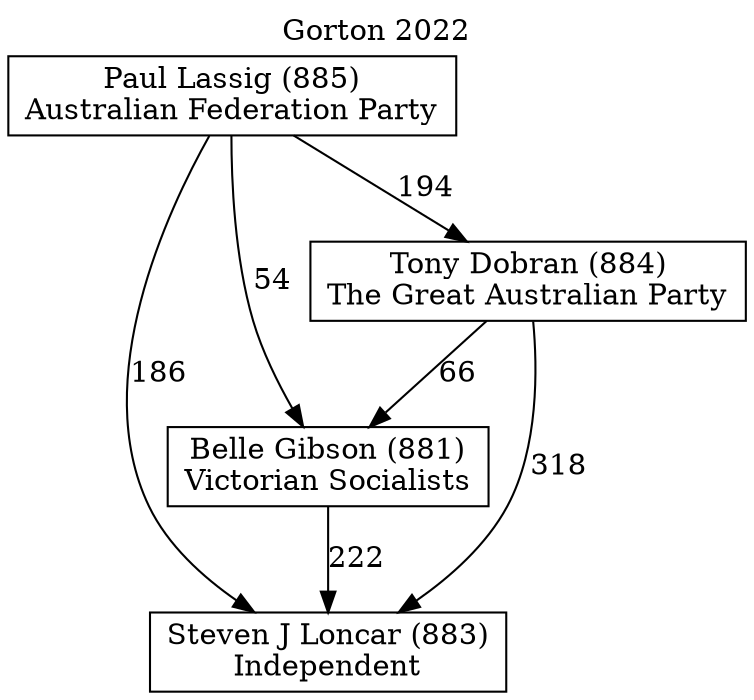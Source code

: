 // House preference flow
digraph "Steven J Loncar (883)_Gorton_2022" {
	graph [label="Gorton 2022" labelloc=t mclimit=10]
	node [shape=box]
	"Steven J Loncar (883)" [label="Steven J Loncar (883)
Independent"]
	"Belle Gibson (881)" [label="Belle Gibson (881)
Victorian Socialists"]
	"Tony Dobran (884)" [label="Tony Dobran (884)
The Great Australian Party"]
	"Paul Lassig (885)" [label="Paul Lassig (885)
Australian Federation Party"]
	"Belle Gibson (881)" -> "Steven J Loncar (883)" [label=222]
	"Tony Dobran (884)" -> "Belle Gibson (881)" [label=66]
	"Paul Lassig (885)" -> "Tony Dobran (884)" [label=194]
	"Tony Dobran (884)" -> "Steven J Loncar (883)" [label=318]
	"Paul Lassig (885)" -> "Steven J Loncar (883)" [label=186]
	"Paul Lassig (885)" -> "Belle Gibson (881)" [label=54]
}
